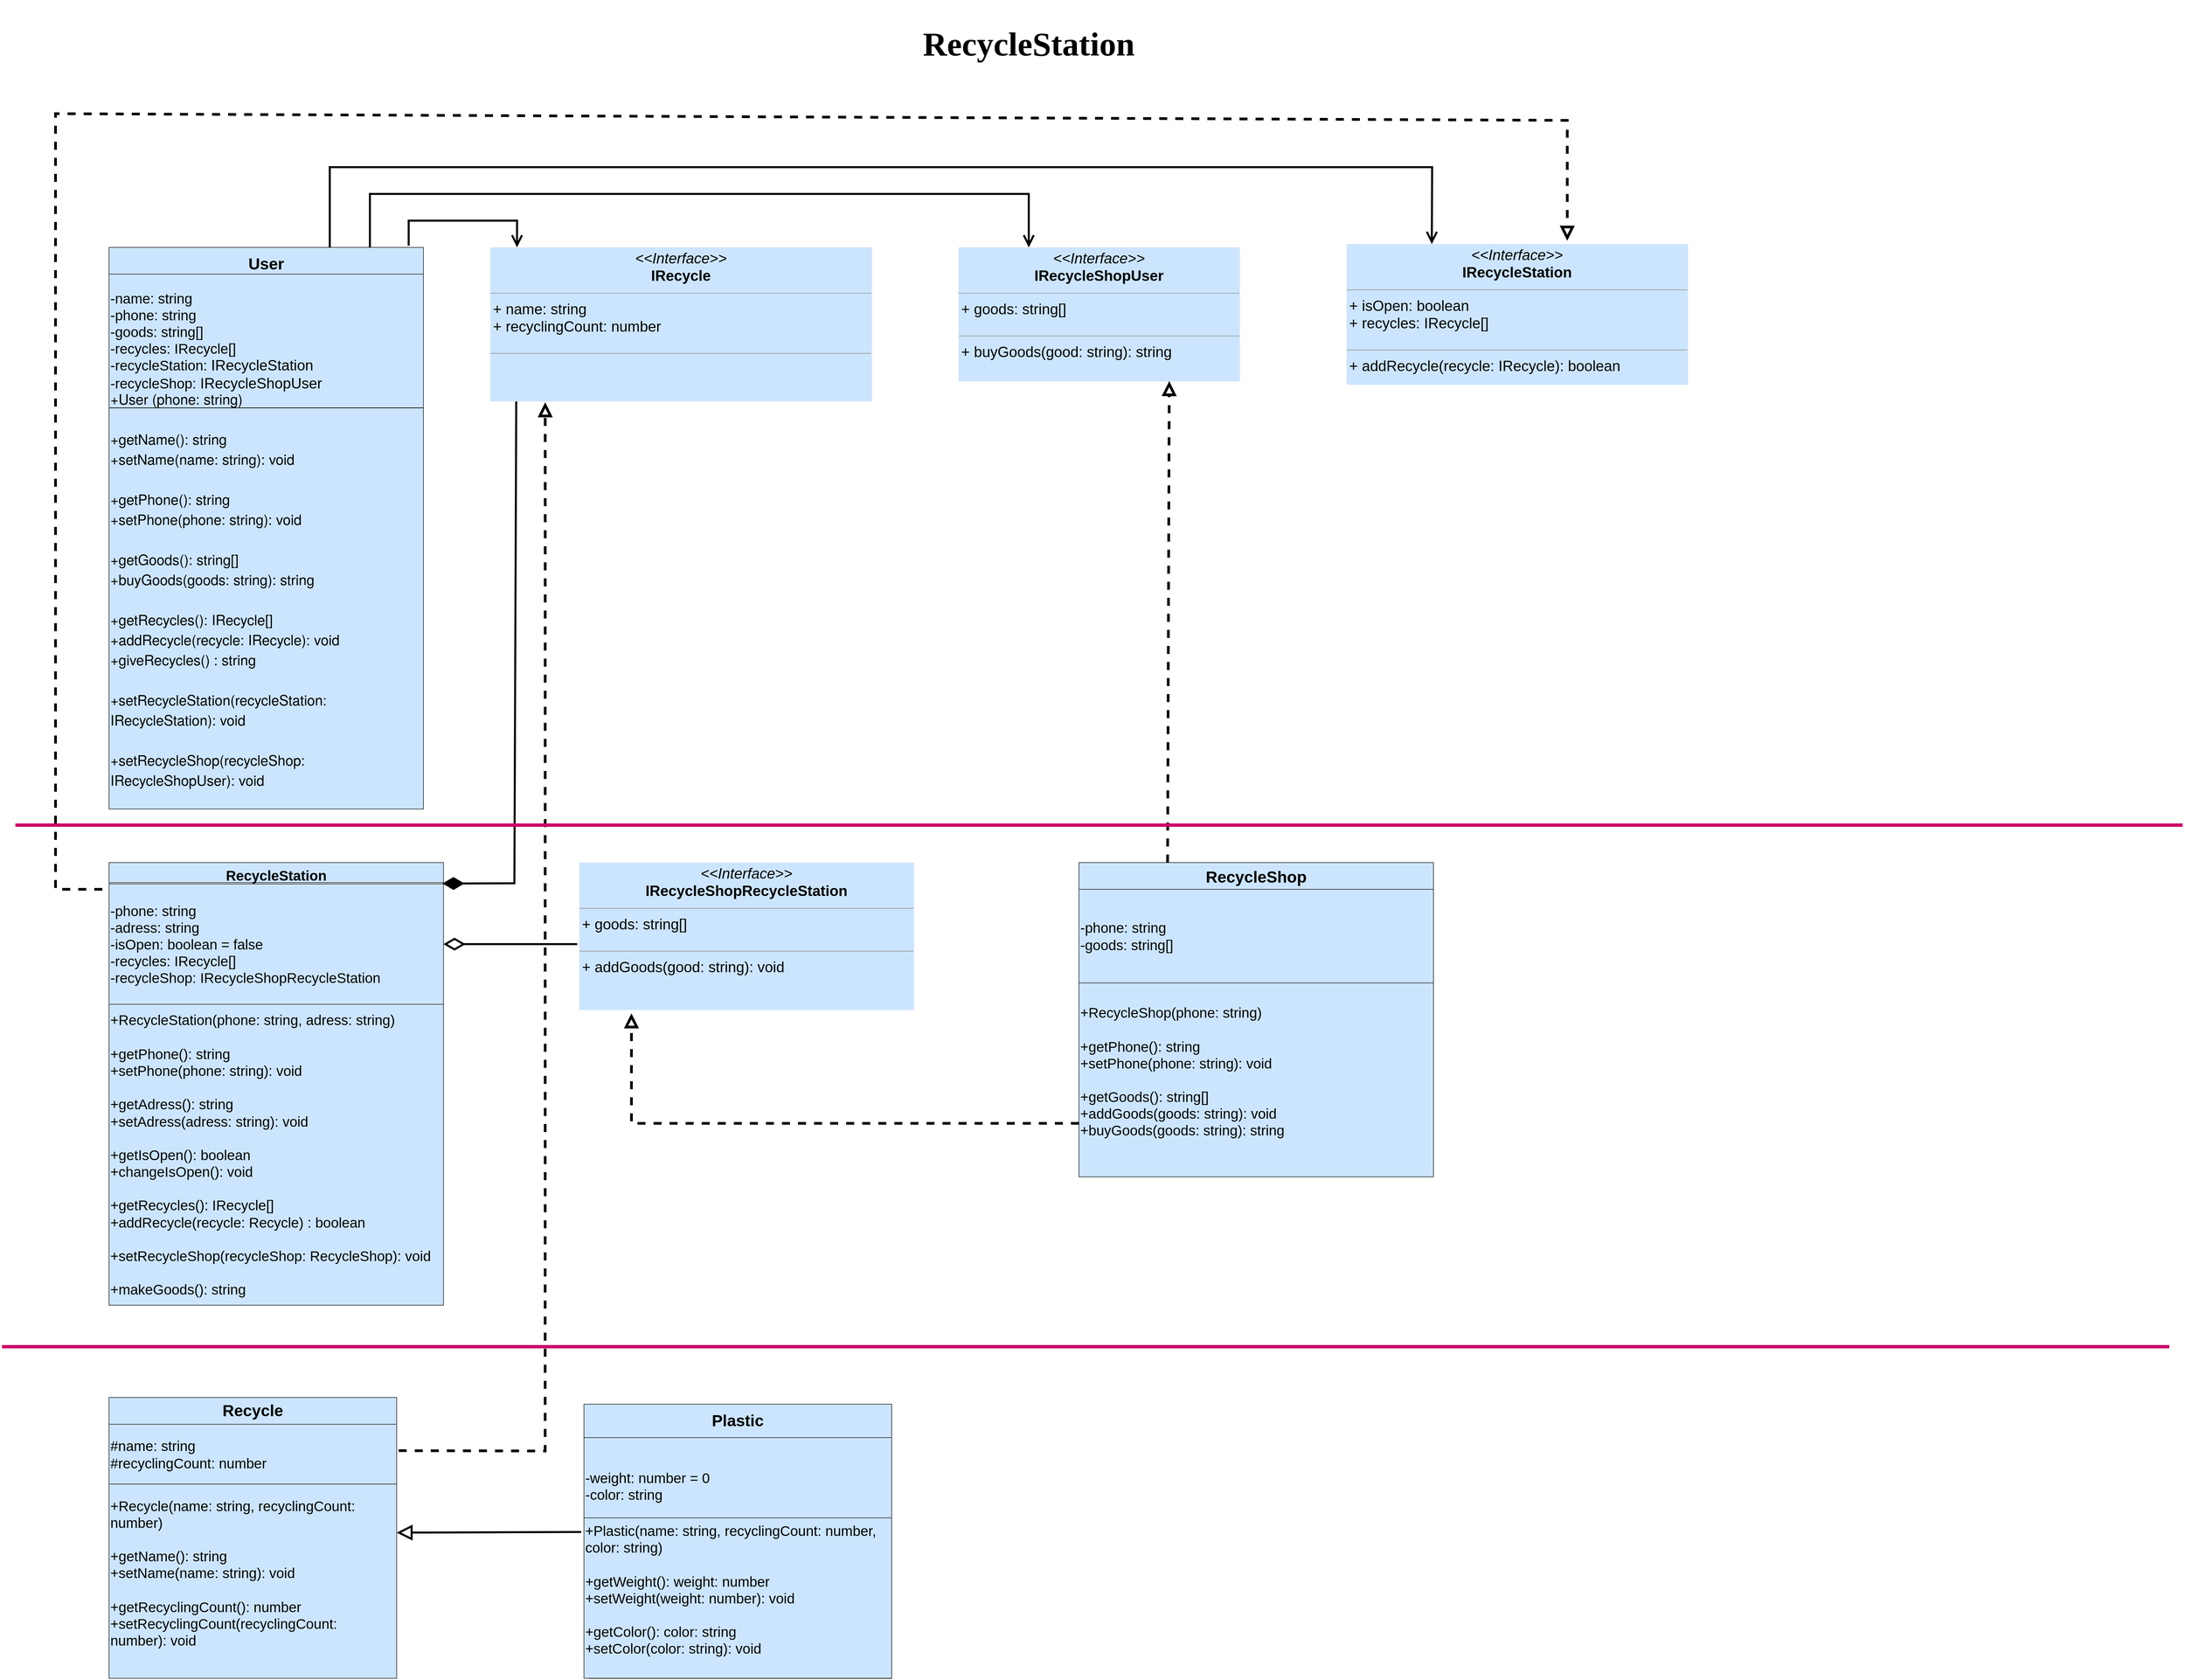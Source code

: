 <mxfile version="16.2.4" type="device"><diagram id="C5RBs43oDa-KdzZeNtuy" name="Page-1"><mxGraphModel dx="5814" dy="4765" grid="1" gridSize="10" guides="1" tooltips="1" connect="1" arrows="1" fold="1" page="1" pageScale="1" pageWidth="827" pageHeight="1169" math="0" shadow="0"><root><mxCell id="WIyWlLk6GJQsqaUBKTNV-0"/><mxCell id="WIyWlLk6GJQsqaUBKTNV-1" parent="WIyWlLk6GJQsqaUBKTNV-0"/><mxCell id="S3phrnhdcYwir_akn6Tw-0" value="&lt;font face=&quot;Times New Roman&quot; size=&quot;1&quot;&gt;&lt;b style=&quot;font-size: 50px&quot;&gt;RecycleStation&lt;/b&gt;&lt;/font&gt;" style="text;html=1;strokeColor=none;fillColor=none;align=center;verticalAlign=middle;whiteSpace=wrap;rounded=0;labelBackgroundColor=none;labelBorderColor=none;fontSize=12;" vertex="1" parent="WIyWlLk6GJQsqaUBKTNV-1"><mxGeometry x="-910" y="-2490" width="1510" height="130" as="geometry"/></mxCell><mxCell id="S3phrnhdcYwir_akn6Tw-24" value="RecycleStation" style="swimlane;fontStyle=1;align=center;verticalAlign=top;childLayout=stackLayout;horizontal=1;startSize=30;horizontalStack=0;resizeParent=1;resizeLast=0;collapsible=1;marginBottom=0;rounded=0;shadow=0;strokeWidth=1;fillColor=#cce5ff;strokeColor=#36393d;fontSize=21;" vertex="1" parent="WIyWlLk6GJQsqaUBKTNV-1"><mxGeometry x="-1530" y="-1200" width="500" height="662" as="geometry"><mxRectangle x="550" y="140" width="160" height="26" as="alternateBounds"/></mxGeometry></mxCell><mxCell id="S3phrnhdcYwir_akn6Tw-27" value="" style="line;html=1;strokeWidth=0;align=left;verticalAlign=middle;spacingTop=-1;spacingLeft=3;spacingRight=3;rotatable=0;labelPosition=right;points=[];portConstraint=eastwest;" vertex="1" parent="S3phrnhdcYwir_akn6Tw-24"><mxGeometry y="30" width="500" height="2" as="geometry"/></mxCell><mxCell id="S3phrnhdcYwir_akn6Tw-37" value="&lt;font style=&quot;font-size: 21px&quot;&gt;-phone: string&lt;br&gt;&lt;/font&gt;&lt;div style=&quot;font-size: 21px&quot;&gt;&lt;span&gt;&lt;font style=&quot;font-size: 21px&quot;&gt;-adress: string&lt;/font&gt;&lt;/span&gt;&lt;/div&gt;&lt;div style=&quot;font-size: 21px&quot;&gt;&lt;font style=&quot;font-size: 21px&quot;&gt;-isOpen: boolean = false&lt;/font&gt;&lt;/div&gt;&lt;div style=&quot;font-size: 21px&quot;&gt;&lt;font style=&quot;font-size: 21px&quot;&gt;-recycles: IRecycle[]&lt;/font&gt;&lt;/div&gt;&lt;div style=&quot;font-size: 21px&quot;&gt;&lt;font style=&quot;font-size: 21px&quot;&gt;-recycleShop: IRecycleShopRecycleStation&lt;/font&gt;&lt;/div&gt;" style="text;html=1;strokeColor=#36393d;fillColor=#cce5ff;align=left;verticalAlign=middle;whiteSpace=wrap;rounded=0;labelBackgroundColor=none;labelBorderColor=none;fontSize=12;" vertex="1" parent="S3phrnhdcYwir_akn6Tw-24"><mxGeometry y="32" width="500" height="180" as="geometry"/></mxCell><mxCell id="S3phrnhdcYwir_akn6Tw-39" value="&lt;font style=&quot;font-size: 21px&quot;&gt;+RecycleStation(phone: string, adress: string)&lt;br&gt;&lt;br&gt;+getPhone(): string&lt;br&gt;+setPhone(phone: string): void&lt;br&gt;&lt;br&gt;+getAdress(): string&lt;br&gt;+setAdress(adress: string): void&lt;br&gt;&lt;br&gt;+getIsOpen(): boolean&lt;br&gt;+changeIsOpen(): void&lt;br&gt;&lt;br&gt;+getRecycles(): IRecycle[]&lt;br&gt;+addRecycle(recycle: Recycle) : boolean&lt;br&gt;&lt;br&gt;+setRecycleShop(recycleShop: RecycleShop): void&lt;br&gt;&lt;br&gt;+makeGoods(): string&lt;br&gt;&lt;/font&gt;" style="text;html=1;strokeColor=#36393d;fillColor=#cce5ff;align=left;verticalAlign=middle;whiteSpace=wrap;rounded=0;labelBackgroundColor=none;labelBorderColor=none;fontSize=12;" vertex="1" parent="S3phrnhdcYwir_akn6Tw-24"><mxGeometry y="212" width="500" height="450" as="geometry"/></mxCell><mxCell id="S3phrnhdcYwir_akn6Tw-40" value="RecycleShop" style="swimlane;fontStyle=1;align=center;verticalAlign=top;childLayout=stackLayout;horizontal=1;startSize=40;horizontalStack=0;resizeParent=1;resizeLast=0;collapsible=1;marginBottom=0;rounded=0;shadow=0;strokeWidth=1;fillColor=#cce5ff;strokeColor=#36393d;fontSize=24;" vertex="1" parent="WIyWlLk6GJQsqaUBKTNV-1"><mxGeometry x="-80" y="-1200" width="530" height="470" as="geometry"><mxRectangle x="130" y="380" width="160" height="26" as="alternateBounds"/></mxGeometry></mxCell><mxCell id="S3phrnhdcYwir_akn6Tw-41" value="&lt;font style=&quot;font-size: 21px&quot;&gt;-phone: string&lt;br&gt;-goods: string[]&lt;br&gt;&lt;/font&gt;" style="text;html=1;strokeColor=#36393d;fillColor=#cce5ff;align=left;verticalAlign=middle;whiteSpace=wrap;rounded=0;labelBackgroundColor=none;labelBorderColor=none;fontSize=12;" vertex="1" parent="S3phrnhdcYwir_akn6Tw-40"><mxGeometry y="40" width="530" height="140" as="geometry"/></mxCell><mxCell id="S3phrnhdcYwir_akn6Tw-42" value="&lt;font style=&quot;font-size: 21px&quot;&gt;+RecycleShop(phone: string)&lt;br&gt;&lt;br&gt;+getPhone(): string&lt;br&gt;+setPhone(phone: string): void&lt;br&gt;&lt;br&gt;+getGoods(): string[]&lt;br&gt;+addGoods(goods: string): void&lt;br&gt;+buyGoods(goods: string): string&lt;br&gt;&lt;br&gt;&lt;/font&gt;" style="text;html=1;strokeColor=#36393d;fillColor=#cce5ff;align=left;verticalAlign=middle;whiteSpace=wrap;rounded=0;labelBackgroundColor=none;labelBorderColor=none;fontSize=12;" vertex="1" parent="S3phrnhdcYwir_akn6Tw-40"><mxGeometry y="180" width="530" height="290" as="geometry"/></mxCell><mxCell id="S3phrnhdcYwir_akn6Tw-43" style="edgeStyle=orthogonalEdgeStyle;rounded=0;orthogonalLoop=1;jettySize=auto;html=1;exitX=0.5;exitY=1;exitDx=0;exitDy=0;fontFamily=Times New Roman;fontSize=20;" edge="1" parent="S3phrnhdcYwir_akn6Tw-40" source="S3phrnhdcYwir_akn6Tw-42" target="S3phrnhdcYwir_akn6Tw-42"><mxGeometry relative="1" as="geometry"/></mxCell><mxCell id="S3phrnhdcYwir_akn6Tw-44" value="User" style="swimlane;fontStyle=1;align=center;verticalAlign=top;childLayout=stackLayout;horizontal=1;startSize=40;horizontalStack=0;resizeParent=1;resizeLast=0;collapsible=1;marginBottom=0;rounded=0;shadow=0;strokeWidth=1;fillColor=#cce5ff;strokeColor=#36393d;spacing=5;swimlaneLine=0;fontSize=24;" vertex="1" parent="WIyWlLk6GJQsqaUBKTNV-1"><mxGeometry x="-1530" y="-2120" width="470" height="840" as="geometry"><mxRectangle x="230" y="140" width="160" height="26" as="alternateBounds"/></mxGeometry></mxCell><mxCell id="S3phrnhdcYwir_akn6Tw-45" value="&lt;font style=&quot;font-size: 21px&quot;&gt;-name: string&lt;br&gt;-phone: string&lt;br&gt;-goods: string[]&lt;br&gt;-recycles: IRecycle[]&lt;br&gt;-recycleStation:&amp;nbsp;&lt;span style=&quot;font-size: 22px ; text-align: center&quot;&gt;IRecycleStation&lt;/span&gt;&lt;br&gt;-recycleShop:&amp;nbsp;&lt;span style=&quot;font-size: 22px ; text-align: center&quot;&gt;IRecycleShopUser&lt;/span&gt;&lt;br&gt;&lt;/font&gt;" style="text;html=1;align=left;verticalAlign=middle;whiteSpace=wrap;rounded=0;labelBackgroundColor=none;labelBorderColor=none;fillColor=#cce5ff;strokeColor=#36393d;" vertex="1" parent="S3phrnhdcYwir_akn6Tw-44"><mxGeometry y="40" width="470" height="200" as="geometry"/></mxCell><mxCell id="S3phrnhdcYwir_akn6Tw-46" value="&lt;p class=&quot;p1&quot; style=&quot;margin: 0px ; font-stretch: normal ; line-height: normal ; font-family: &amp;#34;helvetica neue&amp;#34; ; font-size: 21px&quot;&gt;&lt;font style=&quot;font-size: 21px&quot;&gt;+User (phone: string)&lt;/font&gt;&lt;/p&gt;&lt;p class=&quot;p1&quot; style=&quot;margin: 0px ; font-stretch: normal ; line-height: normal ; font-family: &amp;#34;helvetica neue&amp;#34; ; font-size: 21px&quot;&gt;&lt;font style=&quot;font-size: 21px&quot;&gt;&lt;br&gt;&lt;/font&gt;&lt;/p&gt;&lt;p class=&quot;p1&quot; style=&quot;margin: 0px ; font-stretch: normal ; line-height: normal ; font-family: &amp;#34;helvetica neue&amp;#34; ; font-size: 21px&quot;&gt;&lt;font style=&quot;font-size: 21px&quot;&gt;+getName(): string&lt;/font&gt;&lt;/p&gt;&lt;p class=&quot;p1&quot; style=&quot;margin: 0px ; font-stretch: normal ; line-height: normal ; font-family: &amp;#34;helvetica neue&amp;#34; ; font-size: 21px&quot;&gt;&lt;font style=&quot;font-size: 21px&quot;&gt;+setName(name: string): void&lt;/font&gt;&lt;/p&gt;&lt;p class=&quot;p1&quot; style=&quot;margin: 0px ; font-stretch: normal ; line-height: normal ; font-family: &amp;#34;helvetica neue&amp;#34; ; font-size: 21px&quot;&gt;&lt;font style=&quot;font-size: 21px&quot;&gt;&lt;br&gt;&lt;/font&gt;&lt;/p&gt;&lt;p class=&quot;p1&quot; style=&quot;margin: 0px ; font-stretch: normal ; line-height: normal ; font-family: &amp;#34;helvetica neue&amp;#34; ; font-size: 21px&quot;&gt;&lt;font style=&quot;font-size: 21px&quot;&gt;+getPhone(): string&lt;/font&gt;&lt;/p&gt;&lt;p class=&quot;p1&quot; style=&quot;margin: 0px ; font-stretch: normal ; line-height: normal ; font-family: &amp;#34;helvetica neue&amp;#34; ; font-size: 21px&quot;&gt;&lt;font style=&quot;font-size: 21px&quot;&gt;+setPhone(phone: string): void&lt;/font&gt;&lt;/p&gt;&lt;p class=&quot;p1&quot; style=&quot;margin: 0px ; font-stretch: normal ; line-height: normal ; font-family: &amp;#34;helvetica neue&amp;#34; ; font-size: 21px&quot;&gt;&lt;font style=&quot;font-size: 21px&quot;&gt;&lt;br&gt;&lt;/font&gt;&lt;/p&gt;&lt;p class=&quot;p1&quot; style=&quot;margin: 0px ; font-stretch: normal ; line-height: normal ; font-family: &amp;#34;helvetica neue&amp;#34; ; font-size: 21px&quot;&gt;&lt;font style=&quot;font-size: 21px&quot;&gt;&lt;/font&gt;&lt;/p&gt;&lt;p class=&quot;p1&quot; style=&quot;margin: 0px ; font-stretch: normal ; line-height: normal ; font-family: &amp;#34;helvetica neue&amp;#34; ; font-size: 21px&quot;&gt;+getGoods(): string[]&lt;/p&gt;&lt;p class=&quot;p1&quot; style=&quot;margin: 0px ; font-stretch: normal ; line-height: normal ; font-family: &amp;#34;helvetica neue&amp;#34; ; font-size: 21px&quot;&gt;+buyGoods(goods: string): string&lt;/p&gt;&lt;p class=&quot;p1&quot; style=&quot;margin: 0px ; font-stretch: normal ; line-height: normal ; font-family: &amp;#34;helvetica neue&amp;#34; ; font-size: 21px&quot;&gt;&lt;br&gt;&lt;/p&gt;&lt;p class=&quot;p1&quot; style=&quot;margin: 0px ; font-stretch: normal ; line-height: normal ; font-family: &amp;#34;helvetica neue&amp;#34; ; font-size: 21px&quot;&gt;+getRecycles(): IRecycle[]&lt;/p&gt;&lt;p class=&quot;p1&quot; style=&quot;margin: 0px ; font-stretch: normal ; line-height: normal ; font-family: &amp;#34;helvetica neue&amp;#34; ; font-size: 21px&quot;&gt;+addRecycle(recycle: IRecycle): void&lt;br&gt;&lt;/p&gt;&lt;p class=&quot;p1&quot; style=&quot;margin: 0px ; font-stretch: normal ; line-height: normal ; font-family: &amp;#34;helvetica neue&amp;#34; ; font-size: 21px&quot;&gt;+giveRecycles() : string&lt;/p&gt;&lt;p class=&quot;p1&quot; style=&quot;margin: 0px ; font-stretch: normal ; line-height: normal ; font-family: &amp;#34;helvetica neue&amp;#34; ; font-size: 21px&quot;&gt;&lt;br&gt;&lt;/p&gt;&lt;p class=&quot;p1&quot; style=&quot;margin: 0px ; font-stretch: normal ; line-height: normal ; font-family: &amp;#34;helvetica neue&amp;#34; ; font-size: 21px&quot;&gt;+setRecycleStation(recycleStation: IRecycleStation): void&lt;br&gt;&lt;/p&gt;&lt;p class=&quot;p1&quot; style=&quot;margin: 0px ; font-stretch: normal ; line-height: normal ; font-family: &amp;#34;helvetica neue&amp;#34; ; font-size: 21px&quot;&gt;&lt;br&gt;&lt;/p&gt;&lt;p class=&quot;p1&quot; style=&quot;margin: 0px ; font-stretch: normal ; line-height: normal ; font-family: &amp;#34;helvetica neue&amp;#34; ; font-size: 21px&quot;&gt;+setRecycleShop(recycleShop: IRecycleShopUser): void&lt;/p&gt;&lt;p class=&quot;p1&quot; style=&quot;margin: 0px ; font-stretch: normal ; line-height: normal ; font-family: &amp;#34;helvetica neue&amp;#34; ; font-size: 21px&quot;&gt;&lt;br&gt;&lt;/p&gt;&lt;p class=&quot;p1&quot; style=&quot;margin: 0px ; font-stretch: normal ; line-height: normal ; font-family: &amp;#34;helvetica neue&amp;#34; ; font-size: 21px&quot;&gt;&lt;br&gt;&lt;/p&gt;" style="text;html=1;strokeColor=#36393d;fillColor=#cce5ff;align=left;verticalAlign=middle;whiteSpace=wrap;rounded=0;labelBackgroundColor=none;labelBorderColor=none;fontSize=12;" vertex="1" parent="S3phrnhdcYwir_akn6Tw-44"><mxGeometry y="240" width="470" height="600" as="geometry"/></mxCell><mxCell id="S3phrnhdcYwir_akn6Tw-47" value="" style="endArrow=none;html=1;rounded=0;exitX=0;exitY=1;exitDx=0;exitDy=0;entryX=1;entryY=1;entryDx=0;entryDy=0;" edge="1" parent="S3phrnhdcYwir_akn6Tw-44" source="S3phrnhdcYwir_akn6Tw-45" target="S3phrnhdcYwir_akn6Tw-45"><mxGeometry width="50" height="50" relative="1" as="geometry"><mxPoint x="120" y="50" as="sourcePoint"/><mxPoint x="170" as="targetPoint"/></mxGeometry></mxCell><mxCell id="S3phrnhdcYwir_akn6Tw-48" style="edgeStyle=orthogonalEdgeStyle;rounded=0;orthogonalLoop=1;jettySize=auto;html=1;exitX=0.5;exitY=1;exitDx=0;exitDy=0;fontFamily=Times New Roman;fontSize=20;" edge="1" parent="S3phrnhdcYwir_akn6Tw-44" source="S3phrnhdcYwir_akn6Tw-46" target="S3phrnhdcYwir_akn6Tw-46"><mxGeometry relative="1" as="geometry"/></mxCell><mxCell id="S3phrnhdcYwir_akn6Tw-49" value="&lt;b&gt;&lt;font style=&quot;font-size: 24px&quot;&gt;Recycle&lt;/font&gt;&lt;/b&gt;" style="text;html=1;strokeColor=#36393d;fillColor=#cce5ff;align=center;verticalAlign=middle;whiteSpace=wrap;rounded=0;labelBackgroundColor=none;labelBorderColor=none;fontSize=12;" vertex="1" parent="WIyWlLk6GJQsqaUBKTNV-1"><mxGeometry x="-1530" y="-400" width="430" height="40" as="geometry"/></mxCell><mxCell id="S3phrnhdcYwir_akn6Tw-75" style="edgeStyle=orthogonalEdgeStyle;rounded=0;orthogonalLoop=1;jettySize=auto;html=1;fontSize=22;strokeWidth=2;" edge="1" parent="WIyWlLk6GJQsqaUBKTNV-1" source="S3phrnhdcYwir_akn6Tw-50" target="S3phrnhdcYwir_akn6Tw-51"><mxGeometry relative="1" as="geometry"/></mxCell><mxCell id="S3phrnhdcYwir_akn6Tw-50" value="&lt;span style=&quot;font-size: 21px&quot;&gt;&lt;br&gt;#name: string&lt;/span&gt;&lt;span style=&quot;font-size: 21px&quot;&gt;&lt;br&gt;#recyclingCount: number&lt;br&gt;&lt;br&gt;&lt;/span&gt;" style="text;html=1;strokeColor=#36393d;fillColor=#cce5ff;align=left;verticalAlign=middle;whiteSpace=wrap;rounded=0;labelBackgroundColor=none;labelBorderColor=none;fontSize=12;" vertex="1" parent="WIyWlLk6GJQsqaUBKTNV-1"><mxGeometry x="-1530" y="-360" width="430" height="90" as="geometry"/></mxCell><mxCell id="S3phrnhdcYwir_akn6Tw-51" value="&lt;div style=&quot;font-size: 21px&quot;&gt;&lt;font style=&quot;font-size: 21px&quot;&gt;+Recycle(name: string, recyclingCount: number)&lt;/font&gt;&lt;/div&gt;&lt;div style=&quot;font-size: 21px&quot;&gt;&lt;font style=&quot;font-size: 21px&quot;&gt;&lt;br&gt;&lt;/font&gt;&lt;/div&gt;&lt;div style=&quot;font-size: 21px&quot;&gt;&lt;font style=&quot;font-size: 21px&quot;&gt;+getName(): string&lt;/font&gt;&lt;/div&gt;&lt;div style=&quot;font-size: 21px&quot;&gt;&lt;font style=&quot;font-size: 21px&quot;&gt;+setName(name: string): void&lt;/font&gt;&lt;/div&gt;&lt;div style=&quot;font-size: 21px&quot;&gt;&lt;font style=&quot;font-size: 21px&quot;&gt;&lt;br&gt;&lt;/font&gt;&lt;/div&gt;&lt;div style=&quot;font-size: 21px&quot;&gt;+getRecyclingCount(): number&lt;/div&gt;&lt;div style=&quot;font-size: 21px&quot;&gt;+setRecyclingCount(recyclingCount: number): void&lt;/div&gt;&lt;div style=&quot;font-size: 21px&quot;&gt;&lt;br&gt;&lt;/div&gt;" style="text;html=1;strokeColor=#36393d;fillColor=#cce5ff;align=left;verticalAlign=middle;whiteSpace=wrap;rounded=0;labelBackgroundColor=none;labelBorderColor=none;fontSize=12;" vertex="1" parent="WIyWlLk6GJQsqaUBKTNV-1"><mxGeometry x="-1530" y="-270.5" width="430" height="290.5" as="geometry"/></mxCell><mxCell id="S3phrnhdcYwir_akn6Tw-52" value="&lt;b&gt;&lt;font style=&quot;font-size: 24px&quot;&gt;Plastic&lt;/font&gt;&lt;/b&gt;" style="text;html=1;strokeColor=#36393d;fillColor=#cce5ff;align=center;verticalAlign=middle;whiteSpace=wrap;rounded=0;labelBackgroundColor=none;labelBorderColor=none;fontSize=12;" vertex="1" parent="WIyWlLk6GJQsqaUBKTNV-1"><mxGeometry x="-820" y="-390" width="460" height="50" as="geometry"/></mxCell><mxCell id="S3phrnhdcYwir_akn6Tw-53" value="&lt;font style=&quot;font-size: 21px&quot;&gt;&lt;br&gt;-weight: number = 0&lt;br&gt;-color: string&lt;br&gt;&lt;/font&gt;" style="text;html=1;strokeColor=#36393d;fillColor=#cce5ff;align=left;verticalAlign=middle;whiteSpace=wrap;rounded=0;labelBackgroundColor=none;labelBorderColor=none;fontSize=12;" vertex="1" parent="WIyWlLk6GJQsqaUBKTNV-1"><mxGeometry x="-820" y="-340" width="460" height="120" as="geometry"/></mxCell><mxCell id="S3phrnhdcYwir_akn6Tw-54" value="" style="endArrow=none;html=1;rounded=0;fontSize=12;exitX=0;exitY=1;exitDx=0;exitDy=0;entryX=1;entryY=1;entryDx=0;entryDy=0;" edge="1" parent="WIyWlLk6GJQsqaUBKTNV-1" source="S3phrnhdcYwir_akn6Tw-53" target="S3phrnhdcYwir_akn6Tw-53"><mxGeometry width="50" height="50" relative="1" as="geometry"><mxPoint x="-790" y="-110" as="sourcePoint"/><mxPoint x="-740" y="-160" as="targetPoint"/></mxGeometry></mxCell><mxCell id="S3phrnhdcYwir_akn6Tw-55" value="&lt;font style=&quot;font-size: 21px&quot;&gt;+Plastic(name: string, recyclingCount: number, color: string)&lt;br&gt;&lt;br&gt;+getWeight(): weight: number&lt;br&gt;+setWeight(weight: number): void&lt;br&gt;&lt;br&gt;+getColor(): color: string&lt;br&gt;+setColor(color: string): void&lt;br&gt;&lt;br&gt;&lt;/font&gt;" style="text;html=1;strokeColor=#36393d;fillColor=#cce5ff;align=left;verticalAlign=middle;whiteSpace=wrap;rounded=0;labelBackgroundColor=none;labelBorderColor=none;fontSize=12;" vertex="1" parent="WIyWlLk6GJQsqaUBKTNV-1"><mxGeometry x="-820" y="-220" width="460" height="240" as="geometry"/></mxCell><mxCell id="S3phrnhdcYwir_akn6Tw-56" value="" style="endArrow=none;html=1;rounded=0;fontSize=12;entryX=1;entryY=1;entryDx=0;entryDy=0;" edge="1" parent="WIyWlLk6GJQsqaUBKTNV-1" target="S3phrnhdcYwir_akn6Tw-55"><mxGeometry width="50" height="50" relative="1" as="geometry"><mxPoint x="-813" y="20" as="sourcePoint"/><mxPoint x="-570" y="30" as="targetPoint"/></mxGeometry></mxCell><mxCell id="S3phrnhdcYwir_akn6Tw-58" value="" style="endArrow=open;endFill=1;endSize=12;html=1;rounded=0;fontFamily=Times New Roman;fontSize=21;strokeWidth=3;jumpSize=4;entryX=0.25;entryY=0;entryDx=0;entryDy=0;" edge="1" parent="WIyWlLk6GJQsqaUBKTNV-1" target="S3phrnhdcYwir_akn6Tw-68"><mxGeometry width="160" relative="1" as="geometry"><mxPoint x="-1200" y="-2120" as="sourcePoint"/><mxPoint x="820" y="-1110" as="targetPoint"/><Array as="points"><mxPoint x="-1200" y="-2240"/><mxPoint x="448" y="-2240"/></Array></mxGeometry></mxCell><mxCell id="S3phrnhdcYwir_akn6Tw-61" value="" style="endArrow=block;endSize=16;endFill=0;html=1;rounded=0;fontFamily=Times New Roman;fontSize=21;strokeWidth=3;jumpSize=4;entryX=1;entryY=0.25;entryDx=0;entryDy=0;exitX=-0.009;exitY=0.088;exitDx=0;exitDy=0;exitPerimeter=0;" edge="1" parent="WIyWlLk6GJQsqaUBKTNV-1" source="S3phrnhdcYwir_akn6Tw-55" target="S3phrnhdcYwir_akn6Tw-51"><mxGeometry width="160" relative="1" as="geometry"><mxPoint x="-810" y="-120" as="sourcePoint"/><mxPoint x="-1090" y="-240" as="targetPoint"/><Array as="points"/></mxGeometry></mxCell><mxCell id="S3phrnhdcYwir_akn6Tw-62" value="" style="endArrow=diamondThin;endFill=1;endSize=24;html=1;rounded=0;fontFamily=Times New Roman;fontSize=21;strokeWidth=3;jumpSize=4;exitX=0.068;exitY=1.001;exitDx=0;exitDy=0;exitPerimeter=0;entryX=0.997;entryY=0.654;entryDx=0;entryDy=0;entryPerimeter=0;" edge="1" parent="WIyWlLk6GJQsqaUBKTNV-1" source="S3phrnhdcYwir_akn6Tw-73" target="S3phrnhdcYwir_akn6Tw-27"><mxGeometry width="160" relative="1" as="geometry"><mxPoint x="160" y="-30" as="sourcePoint"/><mxPoint x="-1020" y="-1160" as="targetPoint"/><Array as="points"><mxPoint x="-924" y="-1169"/></Array></mxGeometry></mxCell><mxCell id="S3phrnhdcYwir_akn6Tw-64" value="&lt;p style=&quot;margin: 4px 0px 0px ; text-align: center ; font-size: 22px&quot;&gt;&lt;font style=&quot;font-size: 22px&quot;&gt;&lt;i&gt;&amp;lt;&amp;lt;Interface&amp;gt;&amp;gt;&lt;/i&gt;&lt;br&gt;&lt;b&gt;IRecycleShopRecycleStation&lt;/b&gt;&lt;/font&gt;&lt;/p&gt;&lt;hr size=&quot;1&quot; style=&quot;font-size: 22px&quot;&gt;&lt;p style=&quot;margin: 0px 0px 0px 4px ; font-size: 22px&quot;&gt;&lt;font style=&quot;font-size: 22px&quot;&gt;&lt;/font&gt;&lt;/p&gt;&lt;p style=&quot;margin: 0px 0px 0px 4px ; font-size: 22px&quot;&gt;+ goods: string[]&lt;br&gt;&lt;/p&gt;&lt;div&gt;&lt;br&gt;&lt;/div&gt;&lt;hr size=&quot;1&quot; style=&quot;font-size: 22px&quot;&gt;&lt;p style=&quot;margin: 0px 0px 0px 4px ; font-size: 22px&quot;&gt;&lt;span&gt;+ addGoods(good: string): void&lt;/span&gt;&lt;br&gt;&lt;/p&gt;&lt;p style=&quot;margin: 0px 0px 0px 4px ; font-size: 22px&quot;&gt;&lt;font style=&quot;font-size: 22px&quot;&gt;&lt;br&gt;&lt;/font&gt;&lt;/p&gt;" style="verticalAlign=top;align=left;overflow=fill;fontSize=12;fontFamily=Helvetica;html=1;strokeWidth=0;fillColor=#cce5ff;strokeColor=#36393d;" vertex="1" parent="WIyWlLk6GJQsqaUBKTNV-1"><mxGeometry x="-827" y="-1200" width="500" height="220" as="geometry"/></mxCell><mxCell id="S3phrnhdcYwir_akn6Tw-66" value="&lt;p style=&quot;margin: 4px 0px 0px ; text-align: center ; font-size: 22px&quot;&gt;&lt;font style=&quot;font-size: 22px&quot;&gt;&lt;i&gt;&amp;lt;&amp;lt;Interface&amp;gt;&amp;gt;&lt;/i&gt;&lt;br&gt;&lt;b&gt;IRecycleShopUser&lt;/b&gt;&lt;/font&gt;&lt;/p&gt;&lt;hr size=&quot;1&quot; style=&quot;font-size: 22px&quot;&gt;&lt;p style=&quot;margin: 0px 0px 0px 4px ; font-size: 22px&quot;&gt;&lt;font style=&quot;font-size: 22px&quot;&gt;&lt;/font&gt;&lt;/p&gt;&lt;p style=&quot;margin: 0px 0px 0px 4px ; font-size: 22px&quot;&gt;+ goods: string[]&lt;br&gt;&lt;/p&gt;&lt;div&gt;&lt;br&gt;&lt;/div&gt;&lt;hr size=&quot;1&quot; style=&quot;font-size: 22px&quot;&gt;&lt;p style=&quot;margin: 0px 0px 0px 4px ; font-size: 22px&quot;&gt;&lt;span&gt;+ buyGoods(good: string): string&lt;/span&gt;&lt;br&gt;&lt;/p&gt;&lt;p style=&quot;margin: 0px 0px 0px 4px ; font-size: 22px&quot;&gt;&lt;font style=&quot;font-size: 22px&quot;&gt;&lt;br&gt;&lt;/font&gt;&lt;/p&gt;" style="verticalAlign=top;align=left;overflow=fill;fontSize=12;fontFamily=Helvetica;html=1;strokeWidth=0;fillColor=#cce5ff;strokeColor=#36393d;" vertex="1" parent="WIyWlLk6GJQsqaUBKTNV-1"><mxGeometry x="-260" y="-2120" width="420" height="200" as="geometry"/></mxCell><mxCell id="S3phrnhdcYwir_akn6Tw-68" value="&lt;p style=&quot;margin: 4px 0px 0px ; text-align: center ; font-size: 22px&quot;&gt;&lt;font style=&quot;font-size: 22px&quot;&gt;&lt;i&gt;&amp;lt;&amp;lt;Interface&amp;gt;&amp;gt;&lt;/i&gt;&lt;br&gt;&lt;b&gt;IRecycleStation&lt;/b&gt;&lt;/font&gt;&lt;/p&gt;&lt;hr size=&quot;1&quot; style=&quot;font-size: 22px&quot;&gt;&lt;p style=&quot;margin: 0px 0px 0px 4px ; font-size: 22px&quot;&gt;&lt;font style=&quot;font-size: 22px&quot;&gt;&lt;/font&gt;&lt;/p&gt;&lt;p style=&quot;margin: 0px 0px 0px 4px ; font-size: 22px&quot;&gt;+ isOpen: boolean&lt;br&gt;&lt;/p&gt;&lt;p style=&quot;margin: 0px 0px 0px 4px ; font-size: 22px&quot;&gt;+ recycles: IRecycle[]&lt;/p&gt;&lt;div&gt;&lt;br&gt;&lt;/div&gt;&lt;hr size=&quot;1&quot; style=&quot;font-size: 22px&quot;&gt;&lt;p style=&quot;margin: 0px 0px 0px 4px ; font-size: 22px&quot;&gt;+ addRecycle(recycle: IRecycle): boolean&lt;/p&gt;" style="verticalAlign=top;align=left;overflow=fill;fontSize=12;fontFamily=Helvetica;html=1;strokeWidth=0;fillColor=#cce5ff;strokeColor=#36393d;" vertex="1" parent="WIyWlLk6GJQsqaUBKTNV-1"><mxGeometry x="320" y="-2125" width="510" height="210" as="geometry"/></mxCell><mxCell id="S3phrnhdcYwir_akn6Tw-71" value="" style="endArrow=block;dashed=1;endFill=0;endSize=12;html=1;rounded=0;fontSize=22;strokeWidth=4;entryX=0.75;entryY=1;entryDx=0;entryDy=0;exitX=0.25;exitY=0;exitDx=0;exitDy=0;" edge="1" parent="WIyWlLk6GJQsqaUBKTNV-1" source="S3phrnhdcYwir_akn6Tw-40" target="S3phrnhdcYwir_akn6Tw-66"><mxGeometry width="160" relative="1" as="geometry"><mxPoint x="-370" y="-720" as="sourcePoint"/><mxPoint x="-689.74" y="-969" as="targetPoint"/></mxGeometry></mxCell><mxCell id="S3phrnhdcYwir_akn6Tw-72" value="" style="endArrow=block;dashed=1;endFill=0;endSize=12;html=1;rounded=0;fontSize=22;strokeWidth=4;entryX=0.156;entryY=1.025;entryDx=0;entryDy=0;entryPerimeter=0;" edge="1" parent="WIyWlLk6GJQsqaUBKTNV-1" target="S3phrnhdcYwir_akn6Tw-64"><mxGeometry width="160" relative="1" as="geometry"><mxPoint x="-80" y="-810" as="sourcePoint"/><mxPoint x="-180" y="-850.0" as="targetPoint"/><Array as="points"><mxPoint x="-749" y="-810"/></Array></mxGeometry></mxCell><mxCell id="S3phrnhdcYwir_akn6Tw-73" value="&lt;p style=&quot;margin: 4px 0px 0px ; text-align: center ; font-size: 22px&quot;&gt;&lt;font style=&quot;font-size: 22px&quot;&gt;&lt;i&gt;&amp;lt;&amp;lt;Interface&amp;gt;&amp;gt;&lt;/i&gt;&lt;br&gt;&lt;b&gt;IRecycle&lt;/b&gt;&lt;/font&gt;&lt;/p&gt;&lt;hr size=&quot;1&quot; style=&quot;font-size: 22px&quot;&gt;&lt;p style=&quot;margin: 0px 0px 0px 4px ; font-size: 22px&quot;&gt;&lt;font style=&quot;font-size: 22px&quot;&gt;&lt;/font&gt;&lt;/p&gt;&lt;p style=&quot;margin: 0px 0px 0px 4px ; font-size: 22px&quot;&gt;+ name: string&lt;br&gt;&lt;/p&gt;&lt;p style=&quot;margin: 0px 0px 0px 4px ; font-size: 22px&quot;&gt;+ recyclingCount: number&lt;/p&gt;&lt;div&gt;&lt;br&gt;&lt;/div&gt;&lt;hr size=&quot;1&quot; style=&quot;font-size: 22px&quot;&gt;&lt;p style=&quot;margin: 0px 0px 0px 4px ; font-size: 22px&quot;&gt;&lt;br&gt;&lt;/p&gt;" style="verticalAlign=top;align=left;overflow=fill;fontSize=12;fontFamily=Helvetica;html=1;strokeWidth=0;fillColor=#cce5ff;strokeColor=#36393d;" vertex="1" parent="WIyWlLk6GJQsqaUBKTNV-1"><mxGeometry x="-960" y="-2120" width="570" height="230" as="geometry"/></mxCell><mxCell id="S3phrnhdcYwir_akn6Tw-77" value="" style="endArrow=open;endFill=1;endSize=12;html=1;rounded=0;fontSize=22;strokeWidth=3;entryX=0.07;entryY=0;entryDx=0;entryDy=0;exitX=0.953;exitY=-0.003;exitDx=0;exitDy=0;exitPerimeter=0;entryPerimeter=0;" edge="1" parent="WIyWlLk6GJQsqaUBKTNV-1" source="S3phrnhdcYwir_akn6Tw-44" target="S3phrnhdcYwir_akn6Tw-73"><mxGeometry width="160" relative="1" as="geometry"><mxPoint x="-1210" y="-330" as="sourcePoint"/><mxPoint x="-1040" y="277.14" as="targetPoint"/><Array as="points"><mxPoint x="-1082" y="-2160"/><mxPoint x="-920" y="-2160"/></Array></mxGeometry></mxCell><mxCell id="S3phrnhdcYwir_akn6Tw-79" value="" style="endArrow=block;dashed=1;endFill=0;endSize=12;html=1;rounded=0;fontSize=22;strokeWidth=4;exitX=1.007;exitY=0.439;exitDx=0;exitDy=0;entryX=0.144;entryY=1.007;entryDx=0;entryDy=0;entryPerimeter=0;exitPerimeter=0;" edge="1" parent="WIyWlLk6GJQsqaUBKTNV-1" source="S3phrnhdcYwir_akn6Tw-50" target="S3phrnhdcYwir_akn6Tw-73"><mxGeometry width="160" relative="1" as="geometry"><mxPoint x="-890" y="-330" as="sourcePoint"/><mxPoint x="-880" y="-1890" as="targetPoint"/><Array as="points"><mxPoint x="-878" y="-320"/></Array></mxGeometry></mxCell><mxCell id="S3phrnhdcYwir_akn6Tw-81" value="" style="endArrow=open;endFill=1;endSize=12;html=1;rounded=0;fontSize=22;strokeWidth=3;entryX=0.25;entryY=0;entryDx=0;entryDy=0;" edge="1" parent="WIyWlLk6GJQsqaUBKTNV-1" target="S3phrnhdcYwir_akn6Tw-66"><mxGeometry width="160" relative="1" as="geometry"><mxPoint x="-1140" y="-2120" as="sourcePoint"/><mxPoint x="-840" y="-2030" as="targetPoint"/><Array as="points"><mxPoint x="-1140" y="-2200"/><mxPoint x="-155" y="-2200"/></Array></mxGeometry></mxCell><mxCell id="S3phrnhdcYwir_akn6Tw-84" value="" style="endArrow=diamondThin;endFill=0;endSize=24;html=1;rounded=0;fontSize=22;strokeWidth=3;entryX=1;entryY=0.5;entryDx=0;entryDy=0;" edge="1" parent="WIyWlLk6GJQsqaUBKTNV-1" target="S3phrnhdcYwir_akn6Tw-37"><mxGeometry width="160" relative="1" as="geometry"><mxPoint x="-830" y="-1078" as="sourcePoint"/><mxPoint x="260" y="-830" as="targetPoint"/><Array as="points"/></mxGeometry></mxCell><mxCell id="S3phrnhdcYwir_akn6Tw-88" value="" style="endArrow=block;dashed=1;endFill=0;endSize=12;html=1;rounded=0;fontSize=22;strokeWidth=4;" edge="1" parent="WIyWlLk6GJQsqaUBKTNV-1"><mxGeometry width="160" relative="1" as="geometry"><mxPoint x="-1540" y="-1160" as="sourcePoint"/><mxPoint x="650" y="-2130" as="targetPoint"/><Array as="points"><mxPoint x="-1610" y="-1160"/><mxPoint x="-1610" y="-2320"/><mxPoint x="650" y="-2310"/></Array></mxGeometry></mxCell><mxCell id="S3phrnhdcYwir_akn6Tw-89" value="" style="line;strokeWidth=5;fillColor=none;align=left;verticalAlign=middle;spacingTop=-1;spacingLeft=3;spacingRight=3;rotatable=0;labelPosition=right;points=[];portConstraint=eastwest;fontSize=22;strokeColor=#CC0066;" vertex="1" parent="WIyWlLk6GJQsqaUBKTNV-1"><mxGeometry x="-1670" y="-1260" width="3240" height="8" as="geometry"/></mxCell><mxCell id="S3phrnhdcYwir_akn6Tw-90" value="" style="line;strokeWidth=5;fillColor=none;align=left;verticalAlign=middle;spacingTop=-1;spacingLeft=3;spacingRight=3;rotatable=0;labelPosition=right;points=[];portConstraint=eastwest;fontSize=22;strokeColor=#CC0066;" vertex="1" parent="WIyWlLk6GJQsqaUBKTNV-1"><mxGeometry x="-1690" y="-480" width="3240" height="8" as="geometry"/></mxCell></root></mxGraphModel></diagram></mxfile>